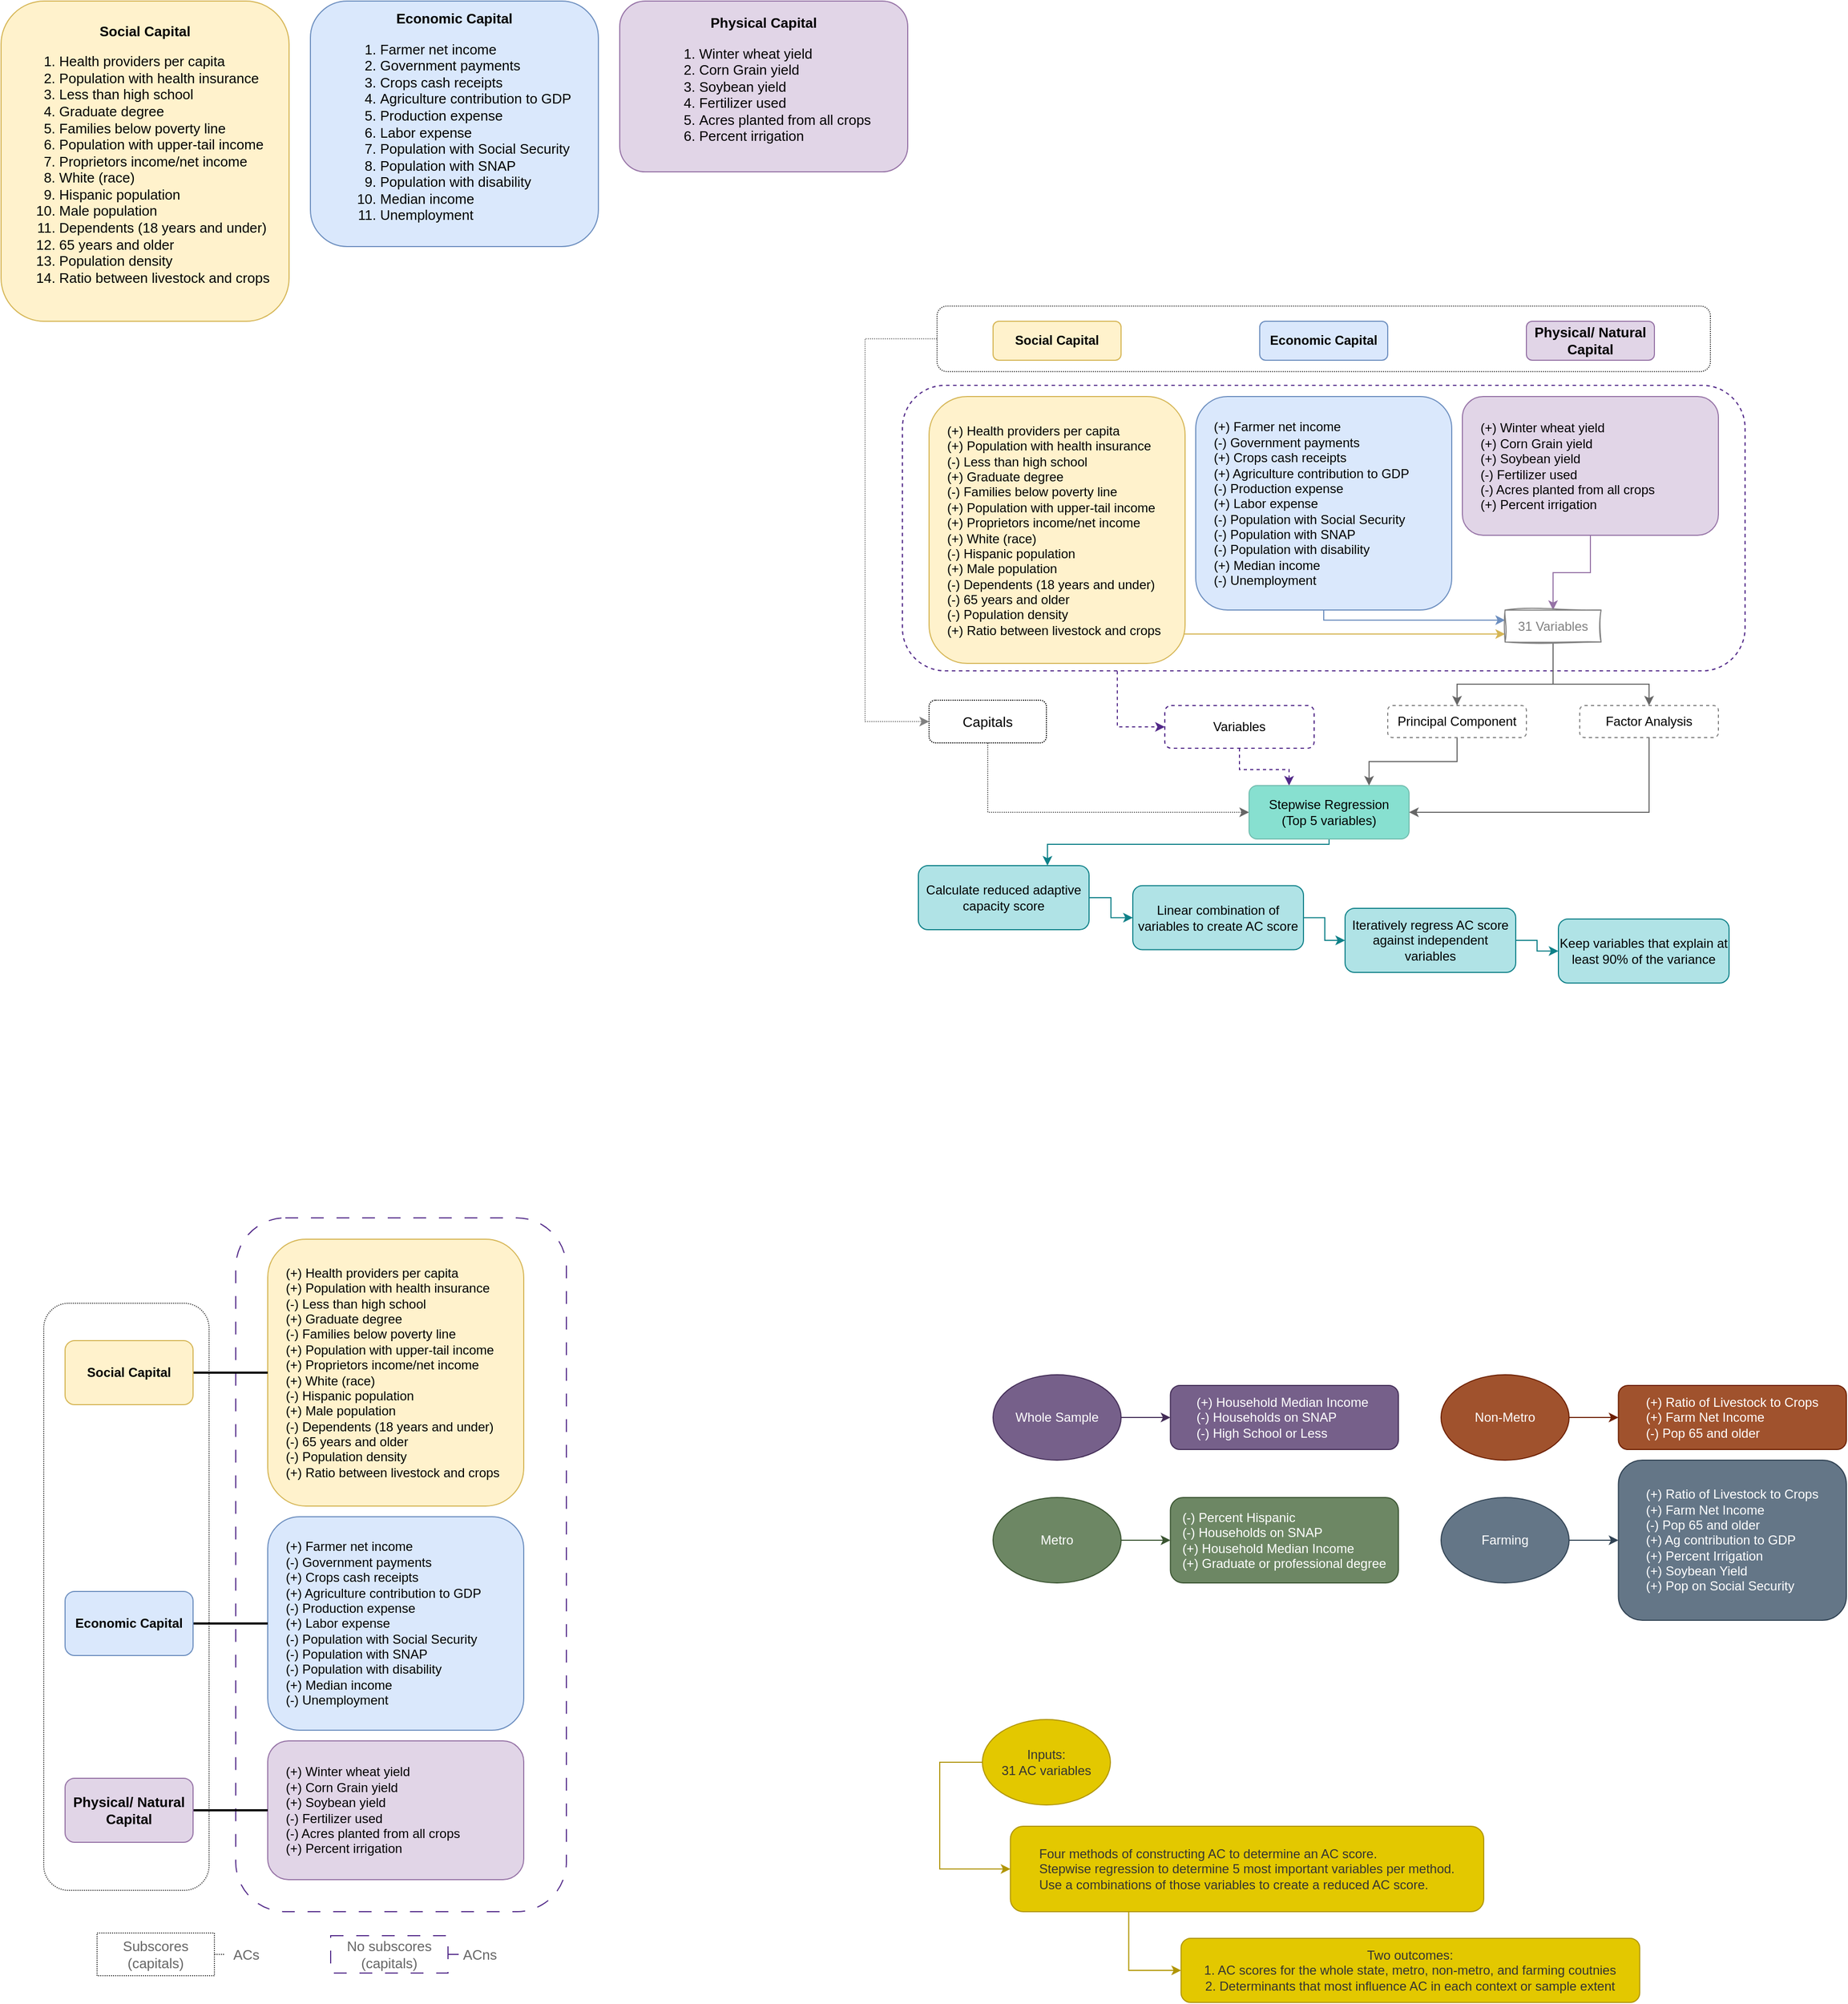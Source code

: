 <mxfile version="23.1.1" type="github">
  <diagram name="Page-1" id="_zbrBUCUruDryijLgmsr">
    <mxGraphModel dx="1794" dy="2042" grid="1" gridSize="10" guides="1" tooltips="1" connect="1" arrows="1" fold="1" page="1" pageScale="1" pageWidth="850" pageHeight="1100" math="0" shadow="0">
      <root>
        <mxCell id="0" />
        <mxCell id="1" parent="0" />
        <mxCell id="dptRVDpqFGGdvCAzj5YB-2" value="&lt;b style=&quot;font-size: 13px;&quot;&gt;Social Capital&lt;br style=&quot;font-size: 13px;&quot;&gt;&lt;/b&gt;&lt;ol style=&quot;font-size: 13px;&quot;&gt;&lt;li style=&quot;text-align: left; font-size: 13px;&quot;&gt;Health providers per capita&lt;/li&gt;&lt;li style=&quot;text-align: left; font-size: 13px;&quot;&gt;Population with health insurance&lt;/li&gt;&lt;li style=&quot;text-align: left; font-size: 13px;&quot;&gt;Less than high school&lt;/li&gt;&lt;li style=&quot;text-align: left; font-size: 13px;&quot;&gt;Graduate degree&lt;/li&gt;&lt;li style=&quot;text-align: left; font-size: 13px;&quot;&gt;Families below poverty line&lt;/li&gt;&lt;li style=&quot;text-align: left; font-size: 13px;&quot;&gt;Population with upper-tail income&lt;/li&gt;&lt;li style=&quot;border-color: var(--border-color); text-align: left; font-size: 13px;&quot;&gt;Proprietors income/net income&amp;nbsp;&lt;/li&gt;&lt;li style=&quot;text-align: left; font-size: 13px;&quot;&gt;White (race)&lt;/li&gt;&lt;li style=&quot;text-align: left; font-size: 13px;&quot;&gt;Hispanic population&lt;/li&gt;&lt;li style=&quot;text-align: left; font-size: 13px;&quot;&gt;Male population&lt;/li&gt;&lt;li style=&quot;text-align: left; font-size: 13px;&quot;&gt;Dependents (18 years and under)&lt;/li&gt;&lt;li style=&quot;text-align: left; font-size: 13px;&quot;&gt;65 years and older&lt;/li&gt;&lt;li style=&quot;text-align: left; font-size: 13px;&quot;&gt;Population density&lt;/li&gt;&lt;li style=&quot;text-align: left; font-size: 13px;&quot;&gt;Ratio between livestock and crops&amp;nbsp;&lt;/li&gt;&lt;/ol&gt;" style="whiteSpace=wrap;html=1;rounded=1;fillColor=#fff2cc;strokeColor=#d6b656;fontSize=13;verticalAlign=middle;" parent="1" vertex="1">
          <mxGeometry x="30" y="-1010" width="270" height="300" as="geometry" />
        </mxCell>
        <mxCell id="dptRVDpqFGGdvCAzj5YB-25" value="" style="rounded=1;whiteSpace=wrap;html=1;fontSize=13;labelBorderColor=default;labelBackgroundColor=none;gradientColor=default;fillColor=none;dashed=1;dashPattern=12 12;strokeColor=#512888;" parent="1" vertex="1">
          <mxGeometry x="250" y="130" width="310" height="650" as="geometry" />
        </mxCell>
        <mxCell id="dptRVDpqFGGdvCAzj5YB-3" value="&lt;div style=&quot;&quot;&gt;&lt;span style=&quot;background-color: initial;&quot;&gt;(+) Health providers per capita&lt;/span&gt;&lt;/div&gt;&lt;span style=&quot;background-color: initial;&quot;&gt;&lt;div style=&quot;&quot;&gt;&lt;span style=&quot;background-color: initial;&quot;&gt;(+) Population with health insurance&lt;/span&gt;&lt;/div&gt;&lt;/span&gt;&lt;span style=&quot;background-color: initial;&quot;&gt;&lt;div style=&quot;&quot;&gt;&lt;span style=&quot;background-color: initial;&quot;&gt;(-) Less than high school&lt;/span&gt;&lt;/div&gt;&lt;/span&gt;&lt;span style=&quot;background-color: initial;&quot;&gt;&lt;div style=&quot;&quot;&gt;&lt;span style=&quot;background-color: initial;&quot;&gt;(+) Graduate degree&lt;/span&gt;&lt;/div&gt;&lt;/span&gt;&lt;span style=&quot;background-color: initial;&quot;&gt;&lt;div style=&quot;&quot;&gt;&lt;span style=&quot;background-color: initial;&quot;&gt;(-) Families below poverty line&lt;/span&gt;&lt;/div&gt;&lt;/span&gt;&lt;span style=&quot;background-color: initial;&quot;&gt;&lt;div style=&quot;&quot;&gt;&lt;span style=&quot;background-color: initial;&quot;&gt;(+) Population with upper-tail income&lt;/span&gt;&lt;/div&gt;&lt;div style=&quot;&quot;&gt;(+) Proprietors income/net income&lt;span style=&quot;background-color: initial;&quot;&gt;&lt;br&gt;&lt;/span&gt;&lt;/div&gt;&lt;/span&gt;&lt;span style=&quot;background-color: initial;&quot;&gt;&lt;div style=&quot;&quot;&gt;&lt;span style=&quot;background-color: initial;&quot;&gt;(+) White (race)&lt;/span&gt;&lt;/div&gt;&lt;/span&gt;&lt;span style=&quot;background-color: initial;&quot;&gt;&lt;div style=&quot;&quot;&gt;&lt;span style=&quot;background-color: initial;&quot;&gt;(-) Hispanic population&lt;/span&gt;&lt;/div&gt;&lt;/span&gt;&lt;span style=&quot;background-color: initial;&quot;&gt;&lt;div style=&quot;&quot;&gt;&lt;span style=&quot;background-color: initial;&quot;&gt;(+) Male population&lt;/span&gt;&lt;/div&gt;&lt;/span&gt;&lt;span style=&quot;background-color: initial;&quot;&gt;&lt;div style=&quot;&quot;&gt;&lt;span style=&quot;background-color: initial;&quot;&gt;(-) Dependents (18 years and under)&lt;/span&gt;&lt;/div&gt;&lt;/span&gt;&lt;span style=&quot;background-color: initial;&quot;&gt;&lt;div style=&quot;&quot;&gt;&lt;span style=&quot;background-color: initial;&quot;&gt;(-) 65 years and older&lt;/span&gt;&lt;/div&gt;&lt;/span&gt;&lt;span style=&quot;background-color: initial;&quot;&gt;&lt;div style=&quot;&quot;&gt;&lt;span style=&quot;background-color: initial;&quot;&gt;(-) Population density&lt;/span&gt;&lt;/div&gt;&lt;/span&gt;&lt;span style=&quot;background-color: initial;&quot;&gt;&lt;div style=&quot;&quot;&gt;&lt;span style=&quot;background-color: initial;&quot;&gt;(+) Ratio between livestock and crops&amp;nbsp;&lt;/span&gt;&lt;/div&gt;&lt;/span&gt;" style="whiteSpace=wrap;html=1;rounded=1;fillColor=#fff2cc;strokeColor=#d6b656;align=left;spacingLeft=15;" parent="1" vertex="1">
          <mxGeometry x="280" y="150" width="240" height="250" as="geometry" />
        </mxCell>
        <mxCell id="dptRVDpqFGGdvCAzj5YB-4" value="&lt;b style=&quot;font-size: 13px;&quot;&gt;Economic Capital&lt;/b&gt;&lt;br style=&quot;font-size: 13px;&quot;&gt;&lt;ol style=&quot;font-size: 13px;&quot;&gt;&lt;li style=&quot;text-align: left; font-size: 13px;&quot;&gt;Farmer net income&lt;/li&gt;&lt;li style=&quot;text-align: left; font-size: 13px;&quot;&gt;&lt;span style=&quot;background-color: initial; font-size: 13px;&quot;&gt;Government payments&lt;/span&gt;&lt;/li&gt;&lt;li style=&quot;text-align: left; font-size: 13px;&quot;&gt;&lt;span style=&quot;background-color: initial; font-size: 13px;&quot;&gt;Crops cash receipts&lt;/span&gt;&lt;/li&gt;&lt;li style=&quot;text-align: left; font-size: 13px;&quot;&gt;&lt;span style=&quot;background-color: initial; font-size: 13px;&quot;&gt;Agriculture contribution to GDP&lt;/span&gt;&lt;/li&gt;&lt;li style=&quot;text-align: left; font-size: 13px;&quot;&gt;&lt;span style=&quot;background-color: initial; font-size: 13px;&quot;&gt;Production expense&lt;/span&gt;&lt;/li&gt;&lt;li style=&quot;text-align: left; font-size: 13px;&quot;&gt;&lt;span style=&quot;background-color: initial; font-size: 13px;&quot;&gt;Labor expense&lt;/span&gt;&lt;/li&gt;&lt;li style=&quot;text-align: left; font-size: 13px;&quot;&gt;&lt;span style=&quot;background-color: initial; font-size: 13px;&quot;&gt;Population with Social Security&lt;/span&gt;&lt;/li&gt;&lt;li style=&quot;text-align: left; font-size: 13px;&quot;&gt;&lt;span style=&quot;background-color: initial; font-size: 13px;&quot;&gt;Population with SNAP&lt;/span&gt;&lt;/li&gt;&lt;li style=&quot;text-align: left; font-size: 13px;&quot;&gt;&lt;span style=&quot;background-color: initial; font-size: 13px;&quot;&gt;Population with disability&lt;/span&gt;&lt;/li&gt;&lt;li style=&quot;text-align: left; font-size: 13px;&quot;&gt;&lt;span style=&quot;background-color: initial; font-size: 13px;&quot;&gt;Median income&lt;/span&gt;&lt;br style=&quot;font-size: 13px;&quot;&gt;&lt;/li&gt;&lt;li style=&quot;text-align: left; font-size: 13px;&quot;&gt;Unemployment&lt;/li&gt;&lt;/ol&gt;" style="whiteSpace=wrap;html=1;rounded=1;fillColor=#dae8fc;strokeColor=#6c8ebf;fontSize=13;verticalAlign=middle;" parent="1" vertex="1">
          <mxGeometry x="320" y="-1010" width="270" height="230" as="geometry" />
        </mxCell>
        <mxCell id="dptRVDpqFGGdvCAzj5YB-5" value="&lt;div style=&quot;&quot;&gt;&lt;span style=&quot;background-color: initial;&quot;&gt;(+) Farmer net income&lt;/span&gt;&lt;/div&gt;&lt;span style=&quot;background-color: initial;&quot;&gt;&lt;div style=&quot;&quot;&gt;&lt;span style=&quot;background-color: initial;&quot;&gt;(-) Government payments&lt;/span&gt;&lt;/div&gt;&lt;/span&gt;&lt;span style=&quot;background-color: initial;&quot;&gt;&lt;div style=&quot;&quot;&gt;&lt;span style=&quot;background-color: initial;&quot;&gt;(+) Crops cash receipts&lt;/span&gt;&lt;/div&gt;&lt;/span&gt;&lt;span style=&quot;background-color: initial;&quot;&gt;&lt;div style=&quot;&quot;&gt;&lt;span style=&quot;background-color: initial;&quot;&gt;(+) Agriculture contribution to GDP&lt;/span&gt;&lt;/div&gt;&lt;/span&gt;&lt;span style=&quot;background-color: initial;&quot;&gt;&lt;div style=&quot;&quot;&gt;&lt;span style=&quot;background-color: initial;&quot;&gt;(-) Production expense&lt;/span&gt;&lt;/div&gt;&lt;/span&gt;&lt;span style=&quot;background-color: initial;&quot;&gt;&lt;div style=&quot;&quot;&gt;&lt;span style=&quot;background-color: initial;&quot;&gt;(+) Labor expense&lt;/span&gt;&lt;/div&gt;&lt;/span&gt;&lt;span style=&quot;background-color: initial;&quot;&gt;&lt;div style=&quot;&quot;&gt;&lt;span style=&quot;background-color: initial;&quot;&gt;(-) Population with Social Security&lt;/span&gt;&lt;/div&gt;&lt;/span&gt;&lt;span style=&quot;background-color: initial;&quot;&gt;&lt;div style=&quot;&quot;&gt;&lt;span style=&quot;background-color: initial;&quot;&gt;(-) Population with SNAP&lt;/span&gt;&lt;/div&gt;&lt;/span&gt;&lt;span style=&quot;background-color: initial;&quot;&gt;&lt;div style=&quot;&quot;&gt;&lt;span style=&quot;background-color: initial;&quot;&gt;(-) Population with disability&lt;/span&gt;&lt;/div&gt;&lt;/span&gt;&lt;span style=&quot;background-color: initial;&quot;&gt;&lt;div style=&quot;&quot;&gt;&lt;span style=&quot;background-color: initial;&quot;&gt;(+) Median income&lt;/span&gt;&lt;/div&gt;&lt;/span&gt;&lt;span style=&quot;background-color: initial;&quot;&gt;&lt;div style=&quot;&quot;&gt;&lt;span style=&quot;background-color: initial;&quot;&gt;(-) Unemployment&lt;/span&gt;&lt;/div&gt;&lt;/span&gt;" style="whiteSpace=wrap;html=1;rounded=1;fillColor=#dae8fc;strokeColor=#6c8ebf;align=left;spacingLeft=15;" parent="1" vertex="1">
          <mxGeometry x="280" y="410" width="240" height="200" as="geometry" />
        </mxCell>
        <mxCell id="dptRVDpqFGGdvCAzj5YB-6" value="&lt;b style=&quot;font-size: 13px;&quot;&gt;Physical Capital&lt;/b&gt;&lt;br style=&quot;font-size: 13px;&quot;&gt;&lt;ol style=&quot;font-size: 13px;&quot;&gt;&lt;li style=&quot;text-align: left; font-size: 13px;&quot;&gt;Winter wheat yield&lt;/li&gt;&lt;li style=&quot;text-align: left; font-size: 13px;&quot;&gt;Corn Grain yield&lt;/li&gt;&lt;li style=&quot;text-align: left; font-size: 13px;&quot;&gt;Soybean yield&lt;/li&gt;&lt;li style=&quot;text-align: left; font-size: 13px;&quot;&gt;Fertilizer used&lt;/li&gt;&lt;li style=&quot;text-align: left; font-size: 13px;&quot;&gt;Acres planted from all crops&lt;/li&gt;&lt;li style=&quot;text-align: left; font-size: 13px;&quot;&gt;Percent irrigation&lt;/li&gt;&lt;/ol&gt;" style="whiteSpace=wrap;html=1;rounded=1;fillColor=#e1d5e7;strokeColor=#9673a6;fontSize=13;verticalAlign=middle;" parent="1" vertex="1">
          <mxGeometry x="610" y="-1010" width="270" height="160" as="geometry" />
        </mxCell>
        <mxCell id="dptRVDpqFGGdvCAzj5YB-28" value="" style="rounded=1;whiteSpace=wrap;html=1;dashed=1;dashPattern=1 1;labelBackgroundColor=none;labelBorderColor=default;strokeColor=#424242;fontSize=13;fillColor=none;gradientColor=default;" parent="1" vertex="1">
          <mxGeometry x="70" y="210" width="155" height="550" as="geometry" />
        </mxCell>
        <mxCell id="dptRVDpqFGGdvCAzj5YB-9" value="&lt;div style=&quot;&quot;&gt;&lt;span style=&quot;background-color: initial;&quot;&gt;(+) Winter wheat yield&lt;/span&gt;&lt;/div&gt;&lt;span style=&quot;background-color: initial;&quot;&gt;&lt;div style=&quot;&quot;&gt;&lt;span style=&quot;background-color: initial;&quot;&gt;(+) Corn Grain yield&lt;/span&gt;&lt;/div&gt;&lt;/span&gt;&lt;span style=&quot;background-color: initial;&quot;&gt;&lt;div style=&quot;&quot;&gt;&lt;span style=&quot;background-color: initial;&quot;&gt;(+) Soybean yield&lt;/span&gt;&lt;/div&gt;&lt;/span&gt;&lt;span style=&quot;background-color: initial;&quot;&gt;&lt;div style=&quot;&quot;&gt;&lt;span style=&quot;background-color: initial;&quot;&gt;(-) Fertilizer used&lt;/span&gt;&lt;/div&gt;&lt;/span&gt;&lt;span style=&quot;background-color: initial;&quot;&gt;&lt;div style=&quot;&quot;&gt;&lt;span style=&quot;background-color: initial;&quot;&gt;(-) Acres planted from all crops&lt;/span&gt;&lt;/div&gt;&lt;/span&gt;&lt;span style=&quot;background-color: initial;&quot;&gt;&lt;div style=&quot;&quot;&gt;&lt;span style=&quot;background-color: initial;&quot;&gt;(+) Percent irrigation&lt;/span&gt;&lt;/div&gt;&lt;/span&gt;" style="html=1;rounded=1;fillColor=#e1d5e7;strokeColor=#9673a6;align=left;horizontal=1;whiteSpace=wrap;spacingLeft=15;" parent="1" vertex="1">
          <mxGeometry x="280" y="620" width="240" height="130" as="geometry" />
        </mxCell>
        <mxCell id="dptRVDpqFGGdvCAzj5YB-21" style="edgeStyle=orthogonalEdgeStyle;rounded=0;orthogonalLoop=1;jettySize=auto;html=1;exitX=1;exitY=0.5;exitDx=0;exitDy=0;entryX=0;entryY=0.5;entryDx=0;entryDy=0;strokeWidth=2;fontSize=13;endArrow=none;endFill=0;" parent="1" source="dptRVDpqFGGdvCAzj5YB-14" target="dptRVDpqFGGdvCAzj5YB-3" edge="1">
          <mxGeometry relative="1" as="geometry" />
        </mxCell>
        <mxCell id="dptRVDpqFGGdvCAzj5YB-14" value="&lt;b&gt;Social Capital&lt;/b&gt;" style="whiteSpace=wrap;html=1;fillColor=#fff2cc;strokeColor=#d6b656;rounded=1;" parent="1" vertex="1">
          <mxGeometry x="90" y="245" width="120" height="60" as="geometry" />
        </mxCell>
        <mxCell id="dptRVDpqFGGdvCAzj5YB-18" style="edgeStyle=orthogonalEdgeStyle;rounded=0;orthogonalLoop=1;jettySize=auto;html=1;exitX=1;exitY=0.5;exitDx=0;exitDy=0;entryX=0;entryY=0.5;entryDx=0;entryDy=0;fontSize=13;strokeWidth=2;endArrow=none;endFill=0;" parent="1" source="dptRVDpqFGGdvCAzj5YB-16" target="dptRVDpqFGGdvCAzj5YB-5" edge="1">
          <mxGeometry relative="1" as="geometry" />
        </mxCell>
        <mxCell id="dptRVDpqFGGdvCAzj5YB-16" value="&lt;b&gt;Economic Capital&lt;/b&gt;" style="whiteSpace=wrap;html=1;fillColor=#dae8fc;strokeColor=#6c8ebf;rounded=1;" parent="1" vertex="1">
          <mxGeometry x="90" y="480" width="120" height="60" as="geometry" />
        </mxCell>
        <mxCell id="dptRVDpqFGGdvCAzj5YB-24" style="edgeStyle=orthogonalEdgeStyle;rounded=0;orthogonalLoop=1;jettySize=auto;html=1;exitX=1;exitY=0.5;exitDx=0;exitDy=0;entryX=0;entryY=0.5;entryDx=0;entryDy=0;strokeWidth=2;fontSize=13;endArrow=none;endFill=0;" parent="1" source="dptRVDpqFGGdvCAzj5YB-20" target="dptRVDpqFGGdvCAzj5YB-9" edge="1">
          <mxGeometry relative="1" as="geometry" />
        </mxCell>
        <mxCell id="dptRVDpqFGGdvCAzj5YB-20" value="&lt;b&gt;Physical/ Natural Capital&lt;/b&gt;" style="whiteSpace=wrap;html=1;fillColor=#e1d5e7;strokeColor=#9673a6;rounded=1;fontSize=13;" parent="1" vertex="1">
          <mxGeometry x="90" y="655" width="120" height="60" as="geometry" />
        </mxCell>
        <mxCell id="dptRVDpqFGGdvCAzj5YB-40" style="edgeStyle=orthogonalEdgeStyle;rounded=0;orthogonalLoop=1;jettySize=auto;html=1;exitX=1;exitY=0.5;exitDx=0;exitDy=0;entryX=0;entryY=0.5;entryDx=0;entryDy=0;dashed=1;dashPattern=12 12;strokeColor=#512888;strokeWidth=1;fontSize=13;fontColor=#666666;endArrow=none;endFill=0;" parent="1" source="dptRVDpqFGGdvCAzj5YB-27" target="dptRVDpqFGGdvCAzj5YB-39" edge="1">
          <mxGeometry relative="1" as="geometry" />
        </mxCell>
        <mxCell id="dptRVDpqFGGdvCAzj5YB-27" value="No subscores (capitals)" style="text;html=1;strokeColor=#512888;fillColor=none;align=center;verticalAlign=middle;whiteSpace=wrap;rounded=0;fontSize=13;fontColor=#666666;dashed=1;dashPattern=12 12;" parent="1" vertex="1">
          <mxGeometry x="339" y="802.5" width="110" height="35" as="geometry" />
        </mxCell>
        <mxCell id="dptRVDpqFGGdvCAzj5YB-29" style="edgeStyle=orthogonalEdgeStyle;rounded=0;orthogonalLoop=1;jettySize=auto;html=1;exitX=0.5;exitY=1;exitDx=0;exitDy=0;dashed=1;dashPattern=12 12;strokeColor=#512888;strokeWidth=1;fontSize=13;endArrow=none;endFill=0;" parent="1" source="dptRVDpqFGGdvCAzj5YB-28" target="dptRVDpqFGGdvCAzj5YB-28" edge="1">
          <mxGeometry relative="1" as="geometry" />
        </mxCell>
        <mxCell id="dptRVDpqFGGdvCAzj5YB-37" style="edgeStyle=orthogonalEdgeStyle;rounded=0;orthogonalLoop=1;jettySize=auto;html=1;exitX=1;exitY=0.5;exitDx=0;exitDy=0;entryX=0;entryY=0.5;entryDx=0;entryDy=0;dashed=1;dashPattern=1 1;strokeColor=#424242;strokeWidth=1;fontSize=13;fontColor=#666666;endArrow=none;endFill=0;" parent="1" source="dptRVDpqFGGdvCAzj5YB-31" target="dptRVDpqFGGdvCAzj5YB-36" edge="1">
          <mxGeometry relative="1" as="geometry" />
        </mxCell>
        <mxCell id="dptRVDpqFGGdvCAzj5YB-31" value="Subscores (capitals)" style="text;html=1;strokeColor=#424242;fillColor=none;align=center;verticalAlign=middle;whiteSpace=wrap;rounded=0;fontSize=13;fontColor=#666666;dashed=1;dashPattern=1 1;" parent="1" vertex="1">
          <mxGeometry x="120" y="800" width="110" height="40" as="geometry" />
        </mxCell>
        <mxCell id="dptRVDpqFGGdvCAzj5YB-36" value="ACs" style="text;html=1;strokeColor=none;fillColor=none;align=center;verticalAlign=middle;whiteSpace=wrap;rounded=0;fontSize=13;fontColor=#666666;" parent="1" vertex="1">
          <mxGeometry x="240" y="805" width="40" height="30" as="geometry" />
        </mxCell>
        <mxCell id="dptRVDpqFGGdvCAzj5YB-39" value="ACns" style="text;html=1;strokeColor=none;fillColor=none;align=center;verticalAlign=middle;whiteSpace=wrap;rounded=0;fontSize=13;fontColor=#666666;" parent="1" vertex="1">
          <mxGeometry x="459" y="805" width="40" height="30" as="geometry" />
        </mxCell>
        <mxCell id="7lah4xBtO7-Hf7GqW6jk-47" style="edgeStyle=orthogonalEdgeStyle;rounded=0;orthogonalLoop=1;jettySize=auto;html=1;entryX=0;entryY=0.5;entryDx=0;entryDy=0;fontColor=#808080;strokeColor=#512888;dashed=1;exitX=1.001;exitY=0.745;exitDx=0;exitDy=0;exitPerimeter=0;" parent="1" source="7lah4xBtO7-Hf7GqW6jk-19" target="7lah4xBtO7-Hf7GqW6jk-31" edge="1">
          <mxGeometry relative="1" as="geometry">
            <Array as="points">
              <mxPoint x="1077" y="-330" />
            </Array>
          </mxGeometry>
        </mxCell>
        <mxCell id="7lah4xBtO7-Hf7GqW6jk-19" value="" style="rounded=1;whiteSpace=wrap;html=1;fontSize=13;labelBorderColor=default;labelBackgroundColor=none;fillColor=none;dashed=1;strokeColor=#512888;rotation=90;fontColor=#333333;strokeWidth=1.1;" parent="1" vertex="1">
          <mxGeometry x="1136.25" y="-911.25" width="267.5" height="790" as="geometry" />
        </mxCell>
        <mxCell id="7lah4xBtO7-Hf7GqW6jk-48" style="edgeStyle=orthogonalEdgeStyle;rounded=0;orthogonalLoop=1;jettySize=auto;html=1;exitX=0.995;exitY=0.832;exitDx=0;exitDy=0;strokeColor=#d6b656;exitPerimeter=0;fillColor=#fff2cc;entryX=0;entryY=0.75;entryDx=0;entryDy=0;" parent="1" target="7lah4xBtO7-Hf7GqW6jk-38" edge="1">
          <mxGeometry relative="1" as="geometry">
            <mxPoint x="1137.8" y="-423.25" as="sourcePoint" />
            <mxPoint x="1474" y="-431.25" as="targetPoint" />
            <Array as="points">
              <mxPoint x="1129" y="-423" />
              <mxPoint x="1129" y="-417" />
            </Array>
          </mxGeometry>
        </mxCell>
        <mxCell id="7lah4xBtO7-Hf7GqW6jk-20" value="&lt;div style=&quot;&quot;&gt;&lt;span style=&quot;background-color: initial;&quot;&gt;(+) Health providers per capita&lt;/span&gt;&lt;/div&gt;&lt;span style=&quot;background-color: initial;&quot;&gt;&lt;div style=&quot;&quot;&gt;&lt;span style=&quot;background-color: initial;&quot;&gt;(+) Population with health insurance&lt;/span&gt;&lt;/div&gt;&lt;/span&gt;&lt;span style=&quot;background-color: initial;&quot;&gt;&lt;div style=&quot;&quot;&gt;&lt;span style=&quot;background-color: initial;&quot;&gt;(-) Less than high school&lt;/span&gt;&lt;/div&gt;&lt;/span&gt;&lt;span style=&quot;background-color: initial;&quot;&gt;&lt;div style=&quot;&quot;&gt;&lt;span style=&quot;background-color: initial;&quot;&gt;(+) Graduate degree&lt;/span&gt;&lt;/div&gt;&lt;/span&gt;&lt;span style=&quot;background-color: initial;&quot;&gt;&lt;div style=&quot;&quot;&gt;&lt;span style=&quot;background-color: initial;&quot;&gt;(-) Families below poverty line&lt;/span&gt;&lt;/div&gt;&lt;/span&gt;&lt;span style=&quot;background-color: initial;&quot;&gt;&lt;div style=&quot;&quot;&gt;&lt;span style=&quot;background-color: initial;&quot;&gt;(+) Population with upper-tail income&lt;/span&gt;&lt;/div&gt;&lt;div style=&quot;&quot;&gt;(+) Proprietors income/net income&lt;span style=&quot;background-color: initial;&quot;&gt;&lt;br&gt;&lt;/span&gt;&lt;/div&gt;&lt;/span&gt;&lt;span style=&quot;background-color: initial;&quot;&gt;&lt;div style=&quot;&quot;&gt;&lt;span style=&quot;background-color: initial;&quot;&gt;(+) White (race)&lt;/span&gt;&lt;/div&gt;&lt;/span&gt;&lt;span style=&quot;background-color: initial;&quot;&gt;&lt;div style=&quot;&quot;&gt;&lt;span style=&quot;background-color: initial;&quot;&gt;(-) Hispanic population&lt;/span&gt;&lt;/div&gt;&lt;/span&gt;&lt;span style=&quot;background-color: initial;&quot;&gt;&lt;div style=&quot;&quot;&gt;&lt;span style=&quot;background-color: initial;&quot;&gt;(+) Male population&lt;/span&gt;&lt;/div&gt;&lt;/span&gt;&lt;span style=&quot;background-color: initial;&quot;&gt;&lt;div style=&quot;&quot;&gt;&lt;span style=&quot;background-color: initial;&quot;&gt;(-) Dependents (18 years and under)&lt;/span&gt;&lt;/div&gt;&lt;/span&gt;&lt;span style=&quot;background-color: initial;&quot;&gt;&lt;div style=&quot;&quot;&gt;&lt;span style=&quot;background-color: initial;&quot;&gt;(-) 65 years and older&lt;/span&gt;&lt;/div&gt;&lt;/span&gt;&lt;span style=&quot;background-color: initial;&quot;&gt;&lt;div style=&quot;&quot;&gt;&lt;span style=&quot;background-color: initial;&quot;&gt;(-) Population density&lt;/span&gt;&lt;/div&gt;&lt;/span&gt;&lt;span style=&quot;background-color: initial;&quot;&gt;&lt;div style=&quot;&quot;&gt;&lt;span style=&quot;background-color: initial;&quot;&gt;(+) Ratio between livestock and crops&amp;nbsp;&lt;/span&gt;&lt;/div&gt;&lt;/span&gt;" style="whiteSpace=wrap;html=1;rounded=1;fillColor=#fff2cc;strokeColor=#d6b656;align=left;spacingLeft=15;" parent="1" vertex="1">
          <mxGeometry x="900" y="-639.5" width="240" height="250" as="geometry" />
        </mxCell>
        <mxCell id="7lah4xBtO7-Hf7GqW6jk-49" style="edgeStyle=orthogonalEdgeStyle;rounded=0;orthogonalLoop=1;jettySize=auto;html=1;entryX=0;entryY=0.346;entryDx=0;entryDy=0;strokeColor=#6c8ebf;exitX=0.5;exitY=1;exitDx=0;exitDy=0;fillColor=#dae8fc;entryPerimeter=0;" parent="1" source="7lah4xBtO7-Hf7GqW6jk-21" target="7lah4xBtO7-Hf7GqW6jk-38" edge="1">
          <mxGeometry relative="1" as="geometry">
            <mxPoint x="1360" y="-407.51" as="targetPoint" />
            <mxPoint x="1275" y="-430.01" as="sourcePoint" />
            <Array as="points">
              <mxPoint x="1270" y="-430" />
              <mxPoint x="1440" y="-430" />
            </Array>
          </mxGeometry>
        </mxCell>
        <mxCell id="7lah4xBtO7-Hf7GqW6jk-21" value="&lt;div style=&quot;&quot;&gt;&lt;span style=&quot;background-color: initial;&quot;&gt;(+) Farmer net income&lt;/span&gt;&lt;/div&gt;&lt;span style=&quot;background-color: initial;&quot;&gt;&lt;div style=&quot;&quot;&gt;&lt;span style=&quot;background-color: initial;&quot;&gt;(-) Government payments&lt;/span&gt;&lt;/div&gt;&lt;/span&gt;&lt;span style=&quot;background-color: initial;&quot;&gt;&lt;div style=&quot;&quot;&gt;&lt;span style=&quot;background-color: initial;&quot;&gt;(+) Crops cash receipts&lt;/span&gt;&lt;/div&gt;&lt;/span&gt;&lt;span style=&quot;background-color: initial;&quot;&gt;&lt;div style=&quot;&quot;&gt;&lt;span style=&quot;background-color: initial;&quot;&gt;(+) Agriculture contribution to GDP&lt;/span&gt;&lt;/div&gt;&lt;/span&gt;&lt;span style=&quot;background-color: initial;&quot;&gt;&lt;div style=&quot;&quot;&gt;&lt;span style=&quot;background-color: initial;&quot;&gt;(-) Production expense&lt;/span&gt;&lt;/div&gt;&lt;/span&gt;&lt;span style=&quot;background-color: initial;&quot;&gt;&lt;div style=&quot;&quot;&gt;&lt;span style=&quot;background-color: initial;&quot;&gt;(+) Labor expense&lt;/span&gt;&lt;/div&gt;&lt;/span&gt;&lt;span style=&quot;background-color: initial;&quot;&gt;&lt;div style=&quot;&quot;&gt;&lt;span style=&quot;background-color: initial;&quot;&gt;(-) Population with Social Security&lt;/span&gt;&lt;/div&gt;&lt;/span&gt;&lt;span style=&quot;background-color: initial;&quot;&gt;&lt;div style=&quot;&quot;&gt;&lt;span style=&quot;background-color: initial;&quot;&gt;(-) Population with SNAP&lt;/span&gt;&lt;/div&gt;&lt;/span&gt;&lt;span style=&quot;background-color: initial;&quot;&gt;&lt;div style=&quot;&quot;&gt;&lt;span style=&quot;background-color: initial;&quot;&gt;(-) Population with disability&lt;/span&gt;&lt;/div&gt;&lt;/span&gt;&lt;span style=&quot;background-color: initial;&quot;&gt;&lt;div style=&quot;&quot;&gt;&lt;span style=&quot;background-color: initial;&quot;&gt;(+) Median income&lt;/span&gt;&lt;/div&gt;&lt;/span&gt;&lt;span style=&quot;background-color: initial;&quot;&gt;&lt;div style=&quot;&quot;&gt;&lt;span style=&quot;background-color: initial;&quot;&gt;(-) Unemployment&lt;/span&gt;&lt;/div&gt;&lt;/span&gt;" style="whiteSpace=wrap;html=1;rounded=1;fillColor=#dae8fc;strokeColor=#6c8ebf;align=left;spacingLeft=15;" parent="1" vertex="1">
          <mxGeometry x="1150" y="-639.5" width="240" height="200" as="geometry" />
        </mxCell>
        <mxCell id="7lah4xBtO7-Hf7GqW6jk-46" style="edgeStyle=orthogonalEdgeStyle;rounded=0;orthogonalLoop=1;jettySize=auto;html=1;exitX=0.5;exitY=1;exitDx=0;exitDy=0;entryX=0;entryY=0.5;entryDx=0;entryDy=0;fontColor=#808080;strokeColor=#808080;dashed=1;dashPattern=1 1;" parent="1" source="7lah4xBtO7-Hf7GqW6jk-22" target="7lah4xBtO7-Hf7GqW6jk-34" edge="1">
          <mxGeometry relative="1" as="geometry">
            <Array as="points">
              <mxPoint x="840" y="-694" />
              <mxPoint x="840" y="-335" />
            </Array>
          </mxGeometry>
        </mxCell>
        <mxCell id="7lah4xBtO7-Hf7GqW6jk-22" value="" style="rounded=1;whiteSpace=wrap;html=1;dashed=1;dashPattern=1 1;labelBackgroundColor=none;labelBorderColor=default;strokeColor=#424242;fontSize=13;fillColor=none;gradientColor=default;rotation=90;" parent="1" vertex="1">
          <mxGeometry x="1239.36" y="-1056.07" width="61.28" height="725" as="geometry" />
        </mxCell>
        <mxCell id="7lah4xBtO7-Hf7GqW6jk-50" style="edgeStyle=orthogonalEdgeStyle;rounded=0;orthogonalLoop=1;jettySize=auto;html=1;exitX=0.5;exitY=1;exitDx=0;exitDy=0;entryX=0.5;entryY=0;entryDx=0;entryDy=0;strokeColor=#9673a6;fillColor=#e1d5e7;" parent="1" source="7lah4xBtO7-Hf7GqW6jk-23" target="7lah4xBtO7-Hf7GqW6jk-38" edge="1">
          <mxGeometry relative="1" as="geometry" />
        </mxCell>
        <mxCell id="7lah4xBtO7-Hf7GqW6jk-23" value="&lt;div style=&quot;&quot;&gt;&lt;span style=&quot;background-color: initial;&quot;&gt;(+) Winter wheat yield&lt;/span&gt;&lt;/div&gt;&lt;span style=&quot;background-color: initial;&quot;&gt;&lt;div style=&quot;&quot;&gt;&lt;span style=&quot;background-color: initial;&quot;&gt;(+) Corn Grain yield&lt;/span&gt;&lt;/div&gt;&lt;/span&gt;&lt;span style=&quot;background-color: initial;&quot;&gt;&lt;div style=&quot;&quot;&gt;&lt;span style=&quot;background-color: initial;&quot;&gt;(+) Soybean yield&lt;/span&gt;&lt;/div&gt;&lt;/span&gt;&lt;span style=&quot;background-color: initial;&quot;&gt;&lt;div style=&quot;&quot;&gt;&lt;span style=&quot;background-color: initial;&quot;&gt;(-) Fertilizer used&lt;/span&gt;&lt;/div&gt;&lt;/span&gt;&lt;span style=&quot;background-color: initial;&quot;&gt;&lt;div style=&quot;&quot;&gt;&lt;span style=&quot;background-color: initial;&quot;&gt;(-) Acres planted from all crops&lt;/span&gt;&lt;/div&gt;&lt;/span&gt;&lt;span style=&quot;background-color: initial;&quot;&gt;&lt;div style=&quot;&quot;&gt;&lt;span style=&quot;background-color: initial;&quot;&gt;(+) Percent irrigation&lt;/span&gt;&lt;/div&gt;&lt;/span&gt;" style="html=1;rounded=1;fillColor=#e1d5e7;strokeColor=#9673a6;align=left;horizontal=1;whiteSpace=wrap;spacingLeft=15;" parent="1" vertex="1">
          <mxGeometry x="1400" y="-639.5" width="240" height="130" as="geometry" />
        </mxCell>
        <mxCell id="7lah4xBtO7-Hf7GqW6jk-25" value="&lt;b&gt;Social Capital&lt;/b&gt;" style="whiteSpace=wrap;html=1;fillColor=#fff2cc;strokeColor=#d6b656;rounded=1;" parent="1" vertex="1">
          <mxGeometry x="960" y="-710" width="120" height="36.5" as="geometry" />
        </mxCell>
        <mxCell id="7lah4xBtO7-Hf7GqW6jk-27" value="&lt;b&gt;Economic Capital&lt;/b&gt;" style="whiteSpace=wrap;html=1;fillColor=#dae8fc;strokeColor=#6c8ebf;rounded=1;" parent="1" vertex="1">
          <mxGeometry x="1210" y="-710" width="120" height="36.5" as="geometry" />
        </mxCell>
        <mxCell id="7lah4xBtO7-Hf7GqW6jk-29" value="&lt;b&gt;Physical/ Natural Capital&lt;/b&gt;" style="whiteSpace=wrap;html=1;fillColor=#e1d5e7;strokeColor=#9673a6;rounded=1;fontSize=13;" parent="1" vertex="1">
          <mxGeometry x="1460" y="-710" width="120" height="36.5" as="geometry" />
        </mxCell>
        <mxCell id="7lah4xBtO7-Hf7GqW6jk-53" style="edgeStyle=orthogonalEdgeStyle;rounded=0;orthogonalLoop=1;jettySize=auto;html=1;exitX=0.5;exitY=1;exitDx=0;exitDy=0;entryX=0.25;entryY=0;entryDx=0;entryDy=0;strokeColor=#512888;dashed=1;" parent="1" source="7lah4xBtO7-Hf7GqW6jk-31" target="7lah4xBtO7-Hf7GqW6jk-51" edge="1">
          <mxGeometry relative="1" as="geometry" />
        </mxCell>
        <mxCell id="7lah4xBtO7-Hf7GqW6jk-31" value="Variables" style="text;html=1;strokeColor=#512888;fillColor=none;align=center;verticalAlign=middle;whiteSpace=wrap;rounded=1;fontSize=12;fontColor=default;dashed=1;strokeWidth=1.1;labelBorderColor=none;labelBackgroundColor=none;" parent="1" vertex="1">
          <mxGeometry x="1121" y="-350" width="140" height="40" as="geometry" />
        </mxCell>
        <mxCell id="7lah4xBtO7-Hf7GqW6jk-52" style="edgeStyle=orthogonalEdgeStyle;rounded=0;orthogonalLoop=1;jettySize=auto;html=1;exitX=0.5;exitY=1;exitDx=0;exitDy=0;entryX=0;entryY=0.5;entryDx=0;entryDy=0;strokeColor=#666666;dashed=1;dashPattern=1 1;" parent="1" source="7lah4xBtO7-Hf7GqW6jk-34" target="7lah4xBtO7-Hf7GqW6jk-51" edge="1">
          <mxGeometry relative="1" as="geometry" />
        </mxCell>
        <mxCell id="7lah4xBtO7-Hf7GqW6jk-34" value="&lt;font color=&quot;#000000&quot;&gt;Capitals&lt;/font&gt;" style="text;html=1;strokeColor=#000000;fillColor=none;align=center;verticalAlign=middle;whiteSpace=wrap;rounded=1;fontSize=13;fontColor=#666666;dashed=1;dashPattern=1 1;" parent="1" vertex="1">
          <mxGeometry x="900" y="-355" width="110" height="40" as="geometry" />
        </mxCell>
        <mxCell id="7lah4xBtO7-Hf7GqW6jk-43" style="edgeStyle=orthogonalEdgeStyle;rounded=0;orthogonalLoop=1;jettySize=auto;html=1;exitX=0.5;exitY=1;exitDx=0;exitDy=0;entryX=0.5;entryY=0;entryDx=0;entryDy=0;strokeColor=#666666;" parent="1" source="7lah4xBtO7-Hf7GqW6jk-38" target="7lah4xBtO7-Hf7GqW6jk-41" edge="1">
          <mxGeometry relative="1" as="geometry">
            <Array as="points">
              <mxPoint x="1485" y="-370" />
              <mxPoint x="1395" y="-370" />
            </Array>
          </mxGeometry>
        </mxCell>
        <mxCell id="7lah4xBtO7-Hf7GqW6jk-44" style="edgeStyle=orthogonalEdgeStyle;rounded=0;orthogonalLoop=1;jettySize=auto;html=1;exitX=0.5;exitY=1;exitDx=0;exitDy=0;entryX=0.5;entryY=0;entryDx=0;entryDy=0;strokeColor=#666666;" parent="1" source="7lah4xBtO7-Hf7GqW6jk-38" target="7lah4xBtO7-Hf7GqW6jk-42" edge="1">
          <mxGeometry relative="1" as="geometry">
            <Array as="points">
              <mxPoint x="1485" y="-370" />
              <mxPoint x="1575" y="-370" />
            </Array>
          </mxGeometry>
        </mxCell>
        <mxCell id="6k4b8ibVsfDUFnUtJjEN-7" style="edgeStyle=orthogonalEdgeStyle;rounded=0;orthogonalLoop=1;jettySize=auto;html=1;exitX=0.5;exitY=1;exitDx=0;exitDy=0;strokeColor=#0e8088;fillColor=#b0e3e6;" parent="1" source="7lah4xBtO7-Hf7GqW6jk-51" target="6k4b8ibVsfDUFnUtJjEN-1" edge="1">
          <mxGeometry relative="1" as="geometry">
            <mxPoint x="1010" y="-200" as="targetPoint" />
            <mxPoint x="1265" y="-225" as="sourcePoint" />
            <Array as="points">
              <mxPoint x="1275" y="-220" />
              <mxPoint x="1011" y="-220" />
            </Array>
          </mxGeometry>
        </mxCell>
        <mxCell id="7lah4xBtO7-Hf7GqW6jk-51" value="Stepwise Regression&lt;br&gt;(Top 5 variables)" style="text;html=1;strokeColor=#72BDAF;fillColor=#87E0D0;align=center;verticalAlign=middle;whiteSpace=wrap;rounded=1;glass=0;shadow=0;fontColor=#000000;fillStyle=solid;" parent="1" vertex="1">
          <mxGeometry x="1200" y="-275" width="150" height="50" as="geometry" />
        </mxCell>
        <mxCell id="7lah4xBtO7-Hf7GqW6jk-38" value="&lt;font color=&quot;#808080&quot;&gt;31 Variables&lt;/font&gt;" style="text;html=1;strokeColor=#808080;fillColor=none;align=center;verticalAlign=middle;whiteSpace=wrap;rounded=0;glass=0;sketch=1;curveFitting=1;jiggle=2;shadow=0;" parent="1" vertex="1">
          <mxGeometry x="1440" y="-439.5" width="90" height="30" as="geometry" />
        </mxCell>
        <mxCell id="7lah4xBtO7-Hf7GqW6jk-54" style="edgeStyle=orthogonalEdgeStyle;rounded=0;orthogonalLoop=1;jettySize=auto;html=1;exitX=0.5;exitY=1;exitDx=0;exitDy=0;entryX=0.75;entryY=0;entryDx=0;entryDy=0;strokeColor=#666666;" parent="1" source="7lah4xBtO7-Hf7GqW6jk-41" target="7lah4xBtO7-Hf7GqW6jk-51" edge="1">
          <mxGeometry relative="1" as="geometry" />
        </mxCell>
        <mxCell id="7lah4xBtO7-Hf7GqW6jk-41" value="&lt;font color=&quot;#000000&quot;&gt;Principal Component&lt;/font&gt;" style="text;html=1;strokeColor=#808080;fillColor=none;align=center;verticalAlign=middle;whiteSpace=wrap;rounded=1;glass=0;shadow=0;fontColor=#666666;dashed=1;" parent="1" vertex="1">
          <mxGeometry x="1330" y="-350" width="130" height="30" as="geometry" />
        </mxCell>
        <mxCell id="7lah4xBtO7-Hf7GqW6jk-55" style="edgeStyle=orthogonalEdgeStyle;rounded=0;orthogonalLoop=1;jettySize=auto;html=1;exitX=0.5;exitY=1;exitDx=0;exitDy=0;entryX=1;entryY=0.5;entryDx=0;entryDy=0;strokeColor=#666666;" parent="1" target="7lah4xBtO7-Hf7GqW6jk-51" edge="1">
          <mxGeometry relative="1" as="geometry">
            <mxPoint x="1575" y="-320.0" as="sourcePoint" />
            <Array as="points">
              <mxPoint x="1575" y="-250" />
            </Array>
          </mxGeometry>
        </mxCell>
        <mxCell id="7lah4xBtO7-Hf7GqW6jk-42" value="&lt;font color=&quot;#000000&quot;&gt;Factor Analysis&lt;/font&gt;" style="text;html=1;strokeColor=#808080;fillColor=none;align=center;verticalAlign=middle;whiteSpace=wrap;rounded=1;glass=0;shadow=0;fontColor=#666666;dashed=1;" parent="1" vertex="1">
          <mxGeometry x="1510" y="-350" width="130" height="30" as="geometry" />
        </mxCell>
        <mxCell id="6k4b8ibVsfDUFnUtJjEN-16" style="edgeStyle=orthogonalEdgeStyle;rounded=0;orthogonalLoop=1;jettySize=auto;html=1;exitX=1;exitY=0.5;exitDx=0;exitDy=0;entryX=0;entryY=0.5;entryDx=0;entryDy=0;fillColor=#b0e3e6;strokeColor=#0e8088;" parent="1" source="6k4b8ibVsfDUFnUtJjEN-1" target="6k4b8ibVsfDUFnUtJjEN-3" edge="1">
          <mxGeometry relative="1" as="geometry" />
        </mxCell>
        <mxCell id="6k4b8ibVsfDUFnUtJjEN-1" value="Calculate reduced adaptive capacity score" style="text;html=1;strokeColor=#0e8088;fillColor=#b0e3e6;align=center;verticalAlign=middle;whiteSpace=wrap;rounded=1;glass=0;shadow=0;fillStyle=solid;" parent="1" vertex="1">
          <mxGeometry x="890" y="-200" width="160" height="60" as="geometry" />
        </mxCell>
        <mxCell id="6k4b8ibVsfDUFnUtJjEN-17" style="edgeStyle=orthogonalEdgeStyle;rounded=0;orthogonalLoop=1;jettySize=auto;html=1;exitX=1;exitY=0.5;exitDx=0;exitDy=0;entryX=0;entryY=0.5;entryDx=0;entryDy=0;fillColor=#b0e3e6;strokeColor=#0e8088;" parent="1" source="6k4b8ibVsfDUFnUtJjEN-3" target="6k4b8ibVsfDUFnUtJjEN-8" edge="1">
          <mxGeometry relative="1" as="geometry" />
        </mxCell>
        <mxCell id="6k4b8ibVsfDUFnUtJjEN-3" value="Linear combination of variables to create AC score" style="whiteSpace=wrap;html=1;fillColor=#b0e3e6;strokeColor=#0e8088;rounded=1;glass=0;shadow=0;fillStyle=solid;" parent="1" vertex="1">
          <mxGeometry x="1091" y="-181.25" width="160" height="60" as="geometry" />
        </mxCell>
        <mxCell id="6k4b8ibVsfDUFnUtJjEN-20" style="edgeStyle=orthogonalEdgeStyle;rounded=0;orthogonalLoop=1;jettySize=auto;html=1;exitX=1;exitY=0.5;exitDx=0;exitDy=0;fillColor=#b0e3e6;strokeColor=#0e8088;" parent="1" source="6k4b8ibVsfDUFnUtJjEN-8" target="6k4b8ibVsfDUFnUtJjEN-10" edge="1">
          <mxGeometry relative="1" as="geometry" />
        </mxCell>
        <mxCell id="6k4b8ibVsfDUFnUtJjEN-8" value="Iteratively regress AC score against independent variables" style="whiteSpace=wrap;html=1;fillColor=#b0e3e6;strokeColor=#0e8088;rounded=1;glass=0;shadow=0;fillStyle=solid;" parent="1" vertex="1">
          <mxGeometry x="1290" y="-160" width="160" height="60" as="geometry" />
        </mxCell>
        <mxCell id="6k4b8ibVsfDUFnUtJjEN-10" value="Keep variables that explain at least 90% of the variance" style="whiteSpace=wrap;html=1;fillColor=#b0e3e6;strokeColor=#0e8088;rounded=1;glass=0;shadow=0;fillStyle=solid;" parent="1" vertex="1">
          <mxGeometry x="1490" y="-150" width="160" height="60" as="geometry" />
        </mxCell>
        <mxCell id="gRwXSgp6U3wknz5eqgnO-4" style="edgeStyle=orthogonalEdgeStyle;rounded=0;orthogonalLoop=1;jettySize=auto;html=1;exitX=1;exitY=0.5;exitDx=0;exitDy=0;entryX=0;entryY=0.5;entryDx=0;entryDy=0;fillColor=#76608a;strokeColor=#432D57;" parent="1" source="gRwXSgp6U3wknz5eqgnO-2" target="gRwXSgp6U3wknz5eqgnO-3" edge="1">
          <mxGeometry relative="1" as="geometry" />
        </mxCell>
        <mxCell id="gRwXSgp6U3wknz5eqgnO-2" value="Whole Sample" style="ellipse;whiteSpace=wrap;html=1;fillColor=#76608a;fontColor=#ffffff;strokeColor=#432D57;" parent="1" vertex="1">
          <mxGeometry x="960" y="277" width="120" height="80" as="geometry" />
        </mxCell>
        <mxCell id="gRwXSgp6U3wknz5eqgnO-3" value="&lt;div style=&quot;text-align: left;&quot;&gt;&lt;span style=&quot;background-color: initial;&quot;&gt;(+) Household Median Income&amp;nbsp;&lt;/span&gt;&lt;/div&gt;&lt;div style=&quot;text-align: left;&quot;&gt;&lt;span style=&quot;background-color: initial;&quot;&gt;(-) Households on SNAP&lt;/span&gt;&lt;/div&gt;&lt;div style=&quot;text-align: left;&quot;&gt;&lt;span style=&quot;background-color: initial;&quot;&gt;(-) High School or Less&lt;/span&gt;&lt;/div&gt;" style="rounded=1;whiteSpace=wrap;html=1;fillColor=#76608a;fontColor=#ffffff;strokeColor=#432D57;" parent="1" vertex="1">
          <mxGeometry x="1126.25" y="287" width="213.75" height="60" as="geometry" />
        </mxCell>
        <mxCell id="gRwXSgp6U3wknz5eqgnO-7" style="edgeStyle=orthogonalEdgeStyle;rounded=0;orthogonalLoop=1;jettySize=auto;html=1;exitX=1;exitY=0.5;exitDx=0;exitDy=0;entryX=0;entryY=0.5;entryDx=0;entryDy=0;fillColor=#6d8764;strokeColor=#3A5431;" parent="1" source="gRwXSgp6U3wknz5eqgnO-5" target="gRwXSgp6U3wknz5eqgnO-6" edge="1">
          <mxGeometry relative="1" as="geometry" />
        </mxCell>
        <mxCell id="gRwXSgp6U3wknz5eqgnO-5" value="Metro" style="ellipse;whiteSpace=wrap;html=1;fillColor=#6d8764;fontColor=#ffffff;strokeColor=#3A5431;" parent="1" vertex="1">
          <mxGeometry x="960" y="392" width="120" height="80" as="geometry" />
        </mxCell>
        <mxCell id="gRwXSgp6U3wknz5eqgnO-6" value="&lt;div style=&quot;text-align: left;&quot;&gt;(-) Percent Hispanic&lt;/div&gt;&lt;div style=&quot;text-align: left;&quot;&gt;(-) Households on SNAP&lt;/div&gt;&lt;div style=&quot;text-align: left;&quot;&gt;(+) Household Median Income&lt;/div&gt;&lt;div style=&quot;text-align: left;&quot;&gt;(+) Graduate or professional degree&lt;/div&gt;" style="rounded=1;whiteSpace=wrap;html=1;fillColor=#6d8764;fontColor=#ffffff;strokeColor=#3A5431;" parent="1" vertex="1">
          <mxGeometry x="1126.25" y="392" width="213.75" height="80" as="geometry" />
        </mxCell>
        <mxCell id="gRwXSgp6U3wknz5eqgnO-8" style="edgeStyle=orthogonalEdgeStyle;rounded=0;orthogonalLoop=1;jettySize=auto;html=1;exitX=1;exitY=0.5;exitDx=0;exitDy=0;entryX=0;entryY=0.5;entryDx=0;entryDy=0;fillColor=#a0522d;strokeColor=#6D1F00;" parent="1" source="gRwXSgp6U3wknz5eqgnO-9" target="gRwXSgp6U3wknz5eqgnO-10" edge="1">
          <mxGeometry relative="1" as="geometry" />
        </mxCell>
        <mxCell id="gRwXSgp6U3wknz5eqgnO-9" value="Non-Metro" style="ellipse;whiteSpace=wrap;html=1;fillColor=#a0522d;fontColor=#ffffff;strokeColor=#6D1F00;" parent="1" vertex="1">
          <mxGeometry x="1380" y="277" width="120" height="80" as="geometry" />
        </mxCell>
        <mxCell id="gRwXSgp6U3wknz5eqgnO-10" value="&lt;div style=&quot;text-align: left;&quot;&gt;(+) Ratio of Livestock to Crops&lt;/div&gt;&lt;div style=&quot;text-align: left;&quot;&gt;(+) Farm Net Income&lt;/div&gt;&lt;div style=&quot;text-align: left;&quot;&gt;(-)&amp;nbsp;&lt;span style=&quot;background-color: initial;&quot;&gt;Pop 65 and older&lt;/span&gt;&lt;/div&gt;" style="rounded=1;whiteSpace=wrap;html=1;fillColor=#a0522d;fontColor=#ffffff;strokeColor=#6D1F00;" parent="1" vertex="1">
          <mxGeometry x="1546.25" y="287" width="213.75" height="60" as="geometry" />
        </mxCell>
        <mxCell id="gRwXSgp6U3wknz5eqgnO-11" style="edgeStyle=orthogonalEdgeStyle;rounded=0;orthogonalLoop=1;jettySize=auto;html=1;exitX=1;exitY=0.5;exitDx=0;exitDy=0;entryX=0;entryY=0.5;entryDx=0;entryDy=0;fillColor=#647687;strokeColor=#314354;" parent="1" source="gRwXSgp6U3wknz5eqgnO-12" target="gRwXSgp6U3wknz5eqgnO-13" edge="1">
          <mxGeometry relative="1" as="geometry" />
        </mxCell>
        <mxCell id="gRwXSgp6U3wknz5eqgnO-12" value="Farming" style="ellipse;whiteSpace=wrap;html=1;fillColor=#647687;fontColor=#ffffff;strokeColor=#314354;" parent="1" vertex="1">
          <mxGeometry x="1380" y="392" width="120" height="80" as="geometry" />
        </mxCell>
        <mxCell id="gRwXSgp6U3wknz5eqgnO-13" value="&lt;div style=&quot;text-align: left;&quot;&gt;(+) Ratio of Livestock to Crops&lt;/div&gt;&lt;div style=&quot;text-align: left;&quot;&gt;(+) Farm Net Income&lt;/div&gt;&lt;div style=&quot;text-align: left;&quot;&gt;(-)&amp;nbsp;&lt;span style=&quot;background-color: initial;&quot;&gt;Pop 65 and older&lt;/span&gt;&lt;/div&gt;&lt;div style=&quot;text-align: left;&quot;&gt;(+) Ag contribution to GDP&lt;/div&gt;&lt;div style=&quot;text-align: left;&quot;&gt;(+) Percent Irrigation&lt;/div&gt;&lt;div style=&quot;text-align: left;&quot;&gt;(+) Soybean Yield&lt;/div&gt;&lt;div style=&quot;text-align: left;&quot;&gt;(+) Pop on Social Security&lt;/div&gt;" style="rounded=1;whiteSpace=wrap;html=1;fillColor=#647687;fontColor=#ffffff;strokeColor=#314354;" parent="1" vertex="1">
          <mxGeometry x="1546.25" y="357" width="213.75" height="150" as="geometry" />
        </mxCell>
        <mxCell id="FJpGPIFgux7an2wd34B2-1" style="edgeStyle=orthogonalEdgeStyle;rounded=0;orthogonalLoop=1;jettySize=auto;html=1;exitX=0;exitY=0.5;exitDx=0;exitDy=0;entryX=0;entryY=0.5;entryDx=0;entryDy=0;fillColor=#e3c800;strokeColor=#B09500;fontColor=#333333;" edge="1" parent="1" source="FJpGPIFgux7an2wd34B2-2" target="FJpGPIFgux7an2wd34B2-3">
          <mxGeometry relative="1" as="geometry">
            <mxPoint x="996.25" y="740" as="targetPoint" />
            <Array as="points">
              <mxPoint x="910" y="640" />
              <mxPoint x="910" y="740" />
            </Array>
          </mxGeometry>
        </mxCell>
        <mxCell id="FJpGPIFgux7an2wd34B2-2" value="Inputs:&lt;br&gt;31 AC variables" style="ellipse;whiteSpace=wrap;html=1;fillColor=#e3c800;fontColor=#333333;strokeColor=#B09500;" vertex="1" parent="1">
          <mxGeometry x="950" y="600" width="120" height="80" as="geometry" />
        </mxCell>
        <mxCell id="FJpGPIFgux7an2wd34B2-6" style="edgeStyle=orthogonalEdgeStyle;rounded=0;orthogonalLoop=1;jettySize=auto;html=1;exitX=0.25;exitY=1;exitDx=0;exitDy=0;entryX=0;entryY=0.5;entryDx=0;entryDy=0;fillColor=#e3c800;strokeColor=#B09500;fontColor=#333333;" edge="1" parent="1" source="FJpGPIFgux7an2wd34B2-3" target="FJpGPIFgux7an2wd34B2-4">
          <mxGeometry relative="1" as="geometry" />
        </mxCell>
        <mxCell id="FJpGPIFgux7an2wd34B2-3" value="&lt;div style=&quot;text-align: left;&quot;&gt;Four methods of constructing AC to determine an AC score.&lt;/div&gt;&lt;div style=&quot;text-align: left;&quot;&gt;&lt;span style=&quot;background-color: initial;&quot;&gt;Stepwise regression to determine 5 most important&amp;nbsp;variables per method.&lt;/span&gt;&lt;/div&gt;&lt;div style=&quot;text-align: left;&quot;&gt;Use a combinations of those variables to create a reduced AC score.&lt;/div&gt;" style="rounded=1;whiteSpace=wrap;html=1;fillColor=#e3c800;fontColor=#333333;strokeColor=#B09500;" vertex="1" parent="1">
          <mxGeometry x="976.25" y="700" width="443.75" height="80" as="geometry" />
        </mxCell>
        <mxCell id="FJpGPIFgux7an2wd34B2-4" value="Two outcomes:&lt;br&gt;1. AC scores for the whole state, metro, non-metro, and farming coutnies&lt;br&gt;2. Determinants that most influence AC in each context or sample extent" style="whiteSpace=wrap;html=1;fillColor=#e3c800;strokeColor=#B09500;fontColor=#333333;rounded=1;" vertex="1" parent="1">
          <mxGeometry x="1136.25" y="805" width="430" height="60" as="geometry" />
        </mxCell>
      </root>
    </mxGraphModel>
  </diagram>
</mxfile>
